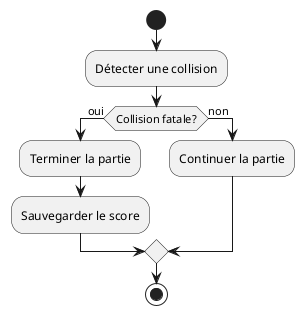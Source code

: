 @startuml
|Système|
start
:Détecter une collision;
if (Collision fatale?) then (oui)
    :Terminer la partie;
    :Sauvegarder le score;
else (non)
    :Continuer la partie;
endif
stop
@enduml
